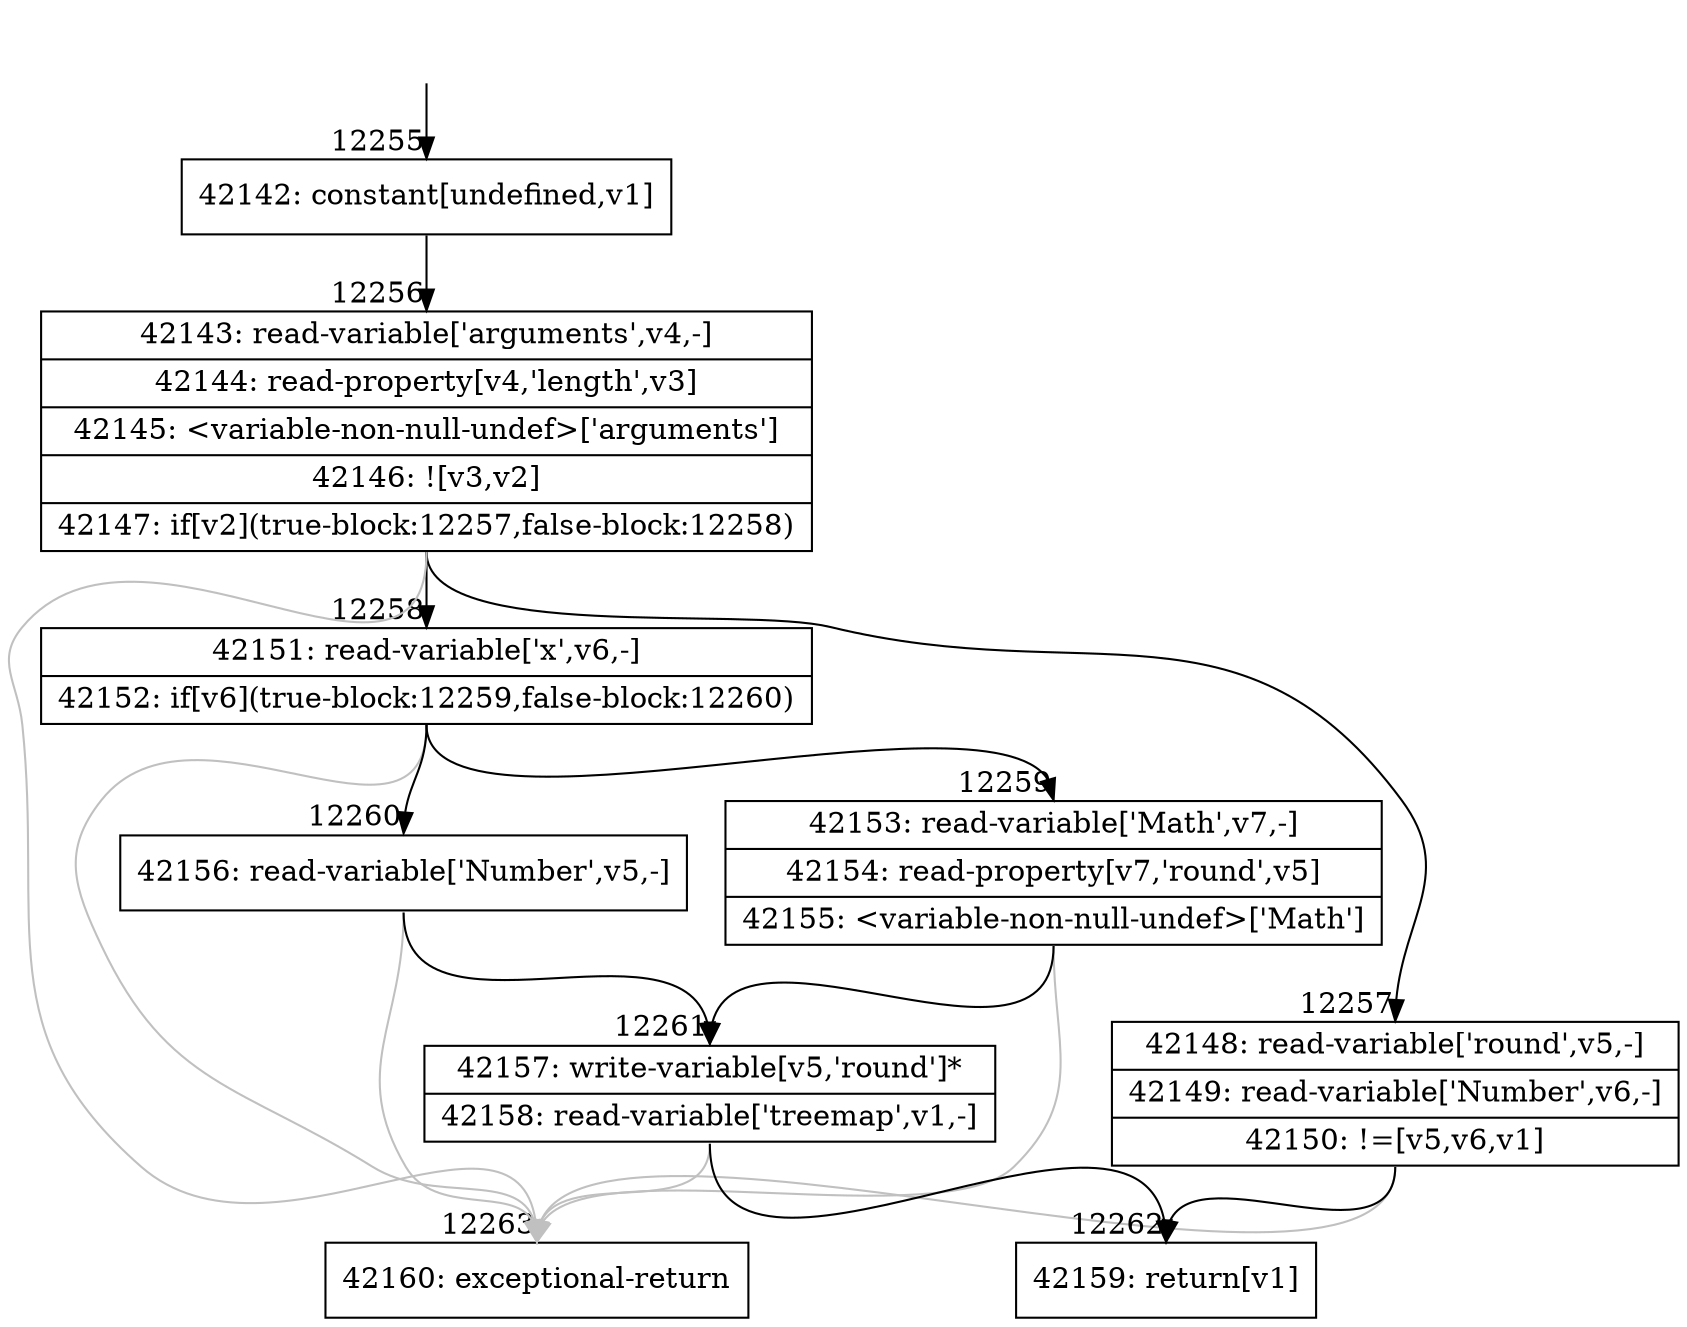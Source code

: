 digraph {
rankdir="TD"
BB_entry1126[shape=none,label=""];
BB_entry1126 -> BB12255 [tailport=s, headport=n, headlabel="    12255"]
BB12255 [shape=record label="{42142: constant[undefined,v1]}" ] 
BB12255 -> BB12256 [tailport=s, headport=n, headlabel="      12256"]
BB12256 [shape=record label="{42143: read-variable['arguments',v4,-]|42144: read-property[v4,'length',v3]|42145: \<variable-non-null-undef\>['arguments']|42146: ![v3,v2]|42147: if[v2](true-block:12257,false-block:12258)}" ] 
BB12256 -> BB12257 [tailport=s, headport=n, headlabel="      12257"]
BB12256 -> BB12258 [tailport=s, headport=n, headlabel="      12258"]
BB12256 -> BB12263 [tailport=s, headport=n, color=gray, headlabel="      12263"]
BB12257 [shape=record label="{42148: read-variable['round',v5,-]|42149: read-variable['Number',v6,-]|42150: !=[v5,v6,v1]}" ] 
BB12257 -> BB12262 [tailport=s, headport=n, headlabel="      12262"]
BB12257 -> BB12263 [tailport=s, headport=n, color=gray]
BB12258 [shape=record label="{42151: read-variable['x',v6,-]|42152: if[v6](true-block:12259,false-block:12260)}" ] 
BB12258 -> BB12259 [tailport=s, headport=n, headlabel="      12259"]
BB12258 -> BB12260 [tailport=s, headport=n, headlabel="      12260"]
BB12258 -> BB12263 [tailport=s, headport=n, color=gray]
BB12259 [shape=record label="{42153: read-variable['Math',v7,-]|42154: read-property[v7,'round',v5]|42155: \<variable-non-null-undef\>['Math']}" ] 
BB12259 -> BB12261 [tailport=s, headport=n, headlabel="      12261"]
BB12259 -> BB12263 [tailport=s, headport=n, color=gray]
BB12260 [shape=record label="{42156: read-variable['Number',v5,-]}" ] 
BB12260 -> BB12261 [tailport=s, headport=n]
BB12260 -> BB12263 [tailport=s, headport=n, color=gray]
BB12261 [shape=record label="{42157: write-variable[v5,'round']*|42158: read-variable['treemap',v1,-]}" ] 
BB12261 -> BB12262 [tailport=s, headport=n]
BB12261 -> BB12263 [tailport=s, headport=n, color=gray]
BB12262 [shape=record label="{42159: return[v1]}" ] 
BB12263 [shape=record label="{42160: exceptional-return}" ] 
//#$~ 7350
}
